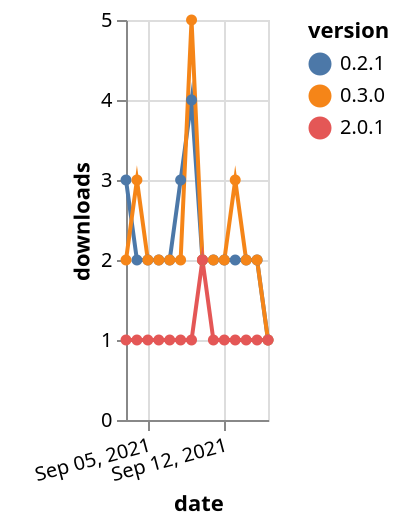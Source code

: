 {"$schema": "https://vega.github.io/schema/vega-lite/v5.json", "description": "A simple bar chart with embedded data.", "data": {"values": [{"date": "2021-09-03", "total": 3327, "delta": 3, "version": "0.2.1"}, {"date": "2021-09-04", "total": 3329, "delta": 2, "version": "0.2.1"}, {"date": "2021-09-05", "total": 3331, "delta": 2, "version": "0.2.1"}, {"date": "2021-09-06", "total": 3333, "delta": 2, "version": "0.2.1"}, {"date": "2021-09-07", "total": 3335, "delta": 2, "version": "0.2.1"}, {"date": "2021-09-08", "total": 3338, "delta": 3, "version": "0.2.1"}, {"date": "2021-09-09", "total": 3342, "delta": 4, "version": "0.2.1"}, {"date": "2021-09-10", "total": 3344, "delta": 2, "version": "0.2.1"}, {"date": "2021-09-11", "total": 3346, "delta": 2, "version": "0.2.1"}, {"date": "2021-09-12", "total": 3348, "delta": 2, "version": "0.2.1"}, {"date": "2021-09-13", "total": 3350, "delta": 2, "version": "0.2.1"}, {"date": "2021-09-14", "total": 3352, "delta": 2, "version": "0.2.1"}, {"date": "2021-09-15", "total": 3354, "delta": 2, "version": "0.2.1"}, {"date": "2021-09-16", "total": 3355, "delta": 1, "version": "0.2.1"}, {"date": "2021-09-03", "total": 4159, "delta": 2, "version": "0.3.0"}, {"date": "2021-09-04", "total": 4162, "delta": 3, "version": "0.3.0"}, {"date": "2021-09-05", "total": 4164, "delta": 2, "version": "0.3.0"}, {"date": "2021-09-06", "total": 4166, "delta": 2, "version": "0.3.0"}, {"date": "2021-09-07", "total": 4168, "delta": 2, "version": "0.3.0"}, {"date": "2021-09-08", "total": 4170, "delta": 2, "version": "0.3.0"}, {"date": "2021-09-09", "total": 4175, "delta": 5, "version": "0.3.0"}, {"date": "2021-09-10", "total": 4177, "delta": 2, "version": "0.3.0"}, {"date": "2021-09-11", "total": 4179, "delta": 2, "version": "0.3.0"}, {"date": "2021-09-12", "total": 4181, "delta": 2, "version": "0.3.0"}, {"date": "2021-09-13", "total": 4184, "delta": 3, "version": "0.3.0"}, {"date": "2021-09-14", "total": 4186, "delta": 2, "version": "0.3.0"}, {"date": "2021-09-15", "total": 4188, "delta": 2, "version": "0.3.0"}, {"date": "2021-09-16", "total": 4189, "delta": 1, "version": "0.3.0"}, {"date": "2021-09-03", "total": 182, "delta": 1, "version": "2.0.1"}, {"date": "2021-09-04", "total": 183, "delta": 1, "version": "2.0.1"}, {"date": "2021-09-05", "total": 184, "delta": 1, "version": "2.0.1"}, {"date": "2021-09-06", "total": 185, "delta": 1, "version": "2.0.1"}, {"date": "2021-09-07", "total": 186, "delta": 1, "version": "2.0.1"}, {"date": "2021-09-08", "total": 187, "delta": 1, "version": "2.0.1"}, {"date": "2021-09-09", "total": 188, "delta": 1, "version": "2.0.1"}, {"date": "2021-09-10", "total": 190, "delta": 2, "version": "2.0.1"}, {"date": "2021-09-11", "total": 191, "delta": 1, "version": "2.0.1"}, {"date": "2021-09-12", "total": 192, "delta": 1, "version": "2.0.1"}, {"date": "2021-09-13", "total": 193, "delta": 1, "version": "2.0.1"}, {"date": "2021-09-14", "total": 194, "delta": 1, "version": "2.0.1"}, {"date": "2021-09-15", "total": 195, "delta": 1, "version": "2.0.1"}, {"date": "2021-09-16", "total": 196, "delta": 1, "version": "2.0.1"}]}, "width": "container", "mark": {"type": "line", "point": {"filled": true}}, "encoding": {"x": {"field": "date", "type": "temporal", "timeUnit": "yearmonthdate", "title": "date", "axis": {"labelAngle": -15}}, "y": {"field": "delta", "type": "quantitative", "title": "downloads"}, "color": {"field": "version", "type": "nominal"}, "tooltip": {"field": "delta"}}}